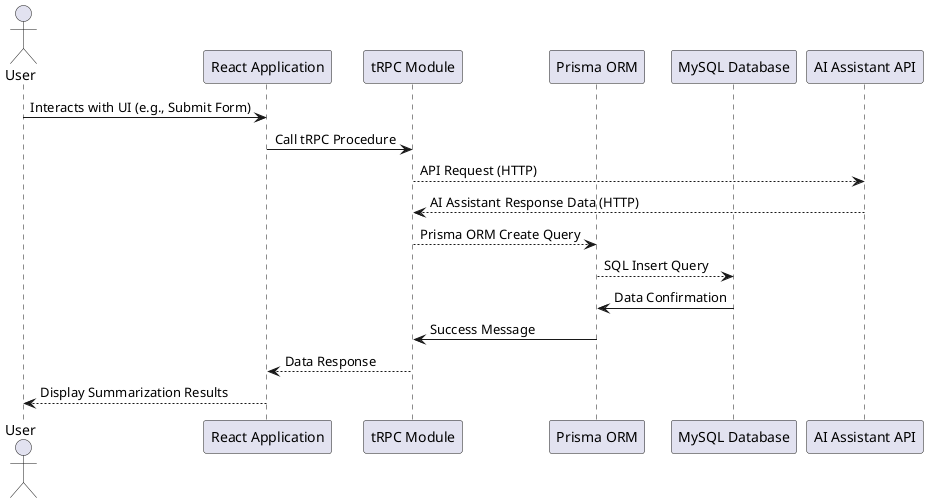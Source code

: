 @startuml
actor User

participant "React Application" as ReactApp
participant "tRPC Module" as tRPC
participant "Prisma ORM" as Prisma
participant "MySQL Database" as Database
participant "AI Assistant API" as AIService

User -> ReactApp : Interacts with UI (e.g., Submit Form)
ReactApp -> tRPC : Call tRPC Procedure 
tRPC --> AIService : API Request (HTTP)
AIService --> tRPC : AI Assistant Response Data (HTTP)
tRPC --> Prisma : Prisma ORM Create Query
Prisma --> Database : SQL Insert Query
Database -> Prisma : Data Confirmation
Prisma -> tRPC : Success Message
tRPC --> ReactApp : Data Response
ReactApp --> User : Display Summarization Results

@enduml
